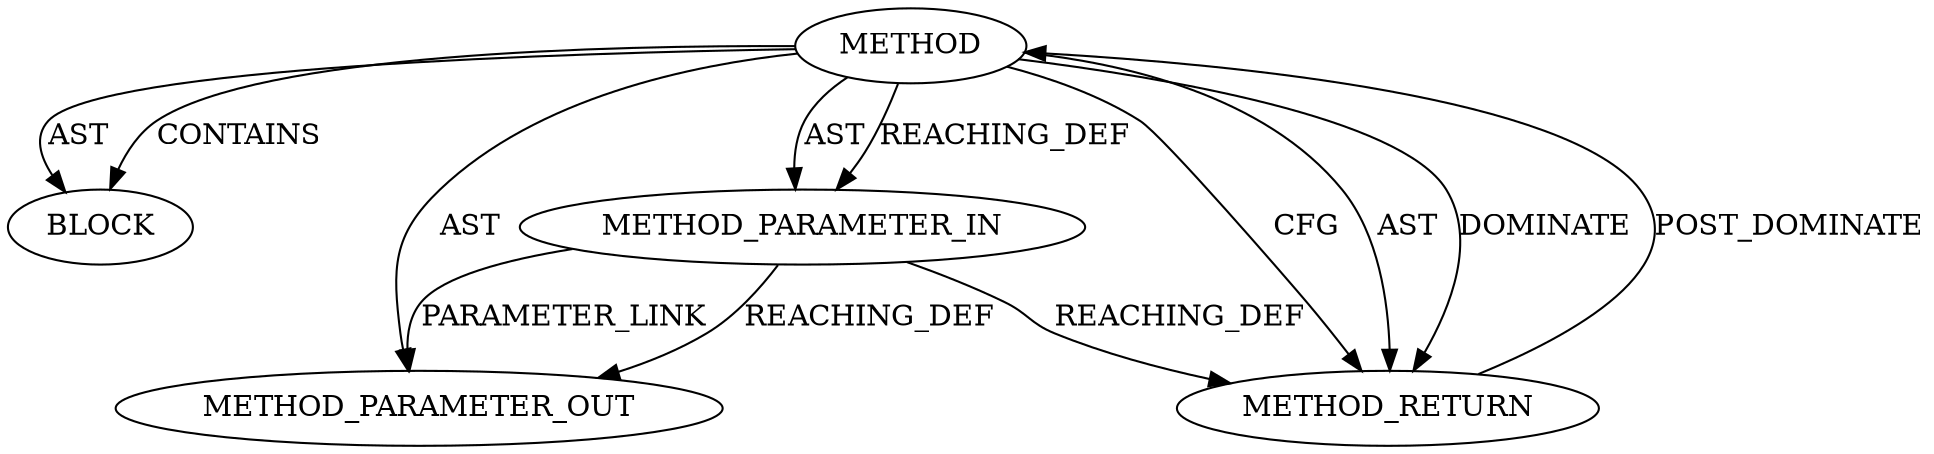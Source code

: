 digraph {
  12482 [label=BLOCK ORDER=1 ARGUMENT_INDEX=1 CODE="<empty>" TYPE_FULL_NAME="ANY"]
  12480 [label=METHOD AST_PARENT_TYPE="NAMESPACE_BLOCK" AST_PARENT_FULL_NAME="<global>" ORDER=0 CODE="<empty>" FULL_NAME="sg_next" IS_EXTERNAL=true FILENAME="<empty>" SIGNATURE="" NAME="sg_next"]
  13440 [label=METHOD_PARAMETER_OUT ORDER=1 CODE="p1" IS_VARIADIC=false TYPE_FULL_NAME="ANY" EVALUATION_STRATEGY="BY_VALUE" INDEX=1 NAME="p1"]
  12481 [label=METHOD_PARAMETER_IN ORDER=1 CODE="p1" IS_VARIADIC=false TYPE_FULL_NAME="ANY" EVALUATION_STRATEGY="BY_VALUE" INDEX=1 NAME="p1"]
  12483 [label=METHOD_RETURN ORDER=2 CODE="RET" TYPE_FULL_NAME="ANY" EVALUATION_STRATEGY="BY_VALUE"]
  12481 -> 12483 [label=REACHING_DEF VARIABLE="p1"]
  12480 -> 12483 [label=CFG ]
  12480 -> 12483 [label=AST ]
  12480 -> 12482 [label=AST ]
  12480 -> 12481 [label=AST ]
  12480 -> 12482 [label=CONTAINS ]
  12480 -> 13440 [label=AST ]
  12480 -> 12481 [label=REACHING_DEF VARIABLE=""]
  12481 -> 13440 [label=PARAMETER_LINK ]
  12480 -> 12483 [label=DOMINATE ]
  12483 -> 12480 [label=POST_DOMINATE ]
  12481 -> 13440 [label=REACHING_DEF VARIABLE="p1"]
}
